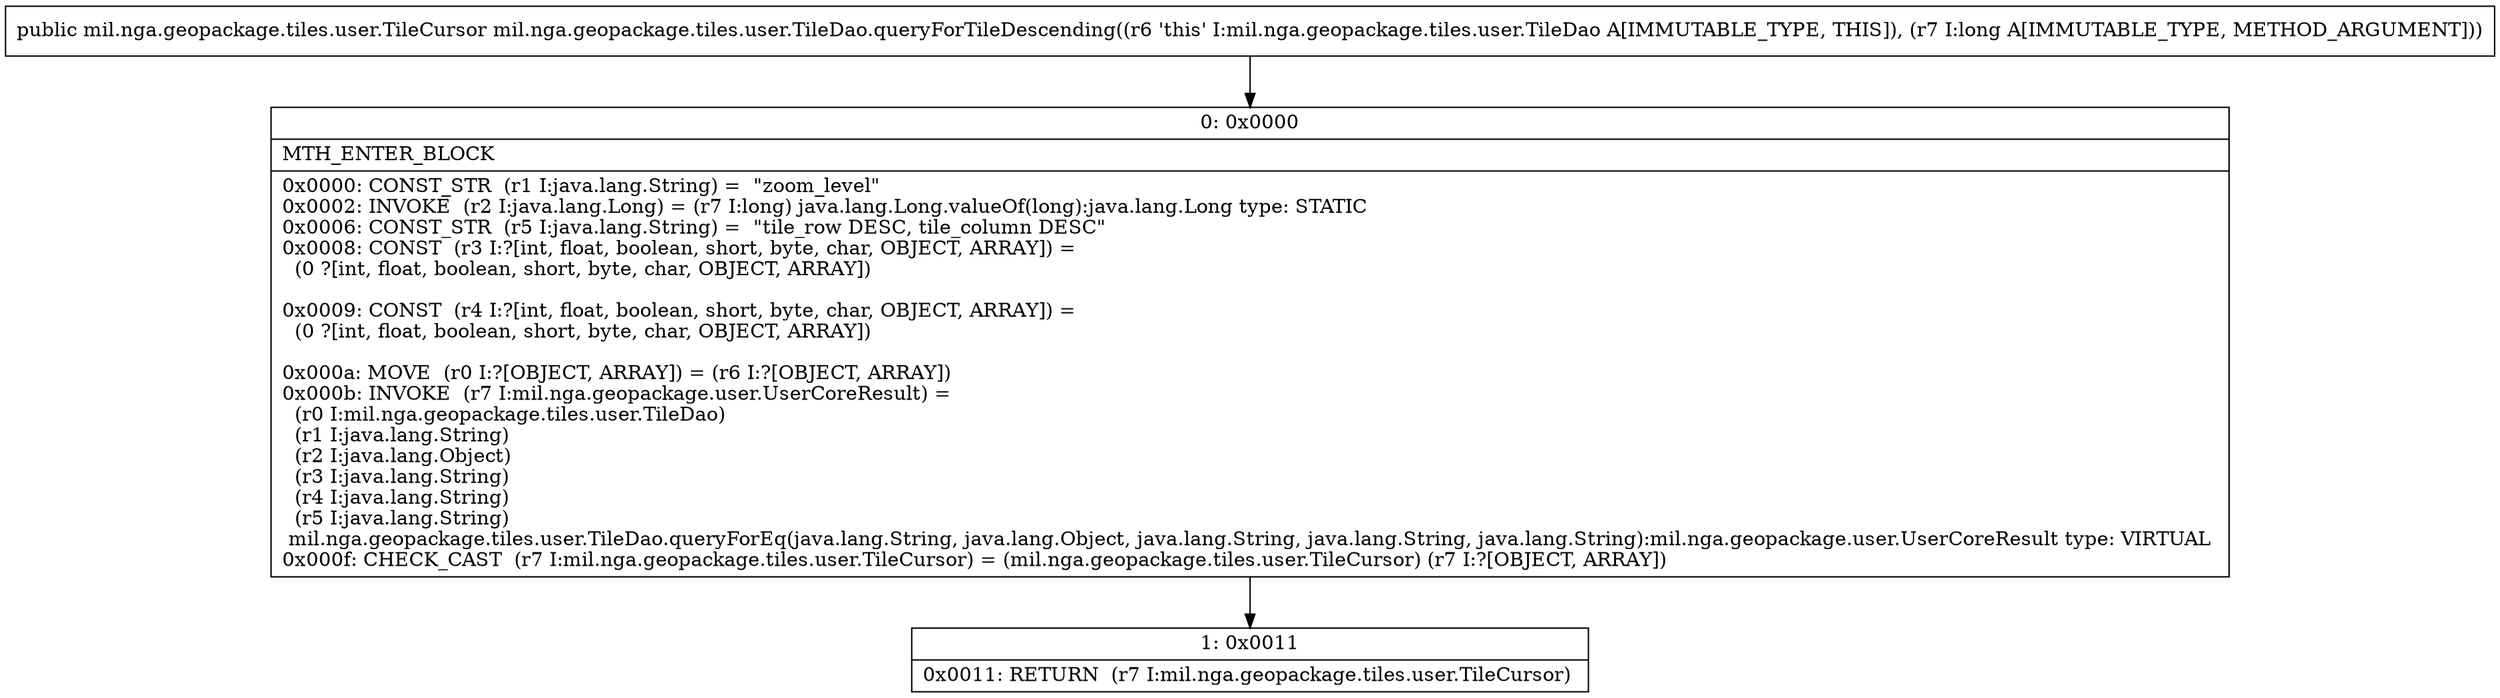 digraph "CFG formil.nga.geopackage.tiles.user.TileDao.queryForTileDescending(J)Lmil\/nga\/geopackage\/tiles\/user\/TileCursor;" {
Node_0 [shape=record,label="{0\:\ 0x0000|MTH_ENTER_BLOCK\l|0x0000: CONST_STR  (r1 I:java.lang.String) =  \"zoom_level\" \l0x0002: INVOKE  (r2 I:java.lang.Long) = (r7 I:long) java.lang.Long.valueOf(long):java.lang.Long type: STATIC \l0x0006: CONST_STR  (r5 I:java.lang.String) =  \"tile_row DESC, tile_column DESC\" \l0x0008: CONST  (r3 I:?[int, float, boolean, short, byte, char, OBJECT, ARRAY]) = \l  (0 ?[int, float, boolean, short, byte, char, OBJECT, ARRAY])\l \l0x0009: CONST  (r4 I:?[int, float, boolean, short, byte, char, OBJECT, ARRAY]) = \l  (0 ?[int, float, boolean, short, byte, char, OBJECT, ARRAY])\l \l0x000a: MOVE  (r0 I:?[OBJECT, ARRAY]) = (r6 I:?[OBJECT, ARRAY]) \l0x000b: INVOKE  (r7 I:mil.nga.geopackage.user.UserCoreResult) = \l  (r0 I:mil.nga.geopackage.tiles.user.TileDao)\l  (r1 I:java.lang.String)\l  (r2 I:java.lang.Object)\l  (r3 I:java.lang.String)\l  (r4 I:java.lang.String)\l  (r5 I:java.lang.String)\l mil.nga.geopackage.tiles.user.TileDao.queryForEq(java.lang.String, java.lang.Object, java.lang.String, java.lang.String, java.lang.String):mil.nga.geopackage.user.UserCoreResult type: VIRTUAL \l0x000f: CHECK_CAST  (r7 I:mil.nga.geopackage.tiles.user.TileCursor) = (mil.nga.geopackage.tiles.user.TileCursor) (r7 I:?[OBJECT, ARRAY]) \l}"];
Node_1 [shape=record,label="{1\:\ 0x0011|0x0011: RETURN  (r7 I:mil.nga.geopackage.tiles.user.TileCursor) \l}"];
MethodNode[shape=record,label="{public mil.nga.geopackage.tiles.user.TileCursor mil.nga.geopackage.tiles.user.TileDao.queryForTileDescending((r6 'this' I:mil.nga.geopackage.tiles.user.TileDao A[IMMUTABLE_TYPE, THIS]), (r7 I:long A[IMMUTABLE_TYPE, METHOD_ARGUMENT])) }"];
MethodNode -> Node_0;
Node_0 -> Node_1;
}

